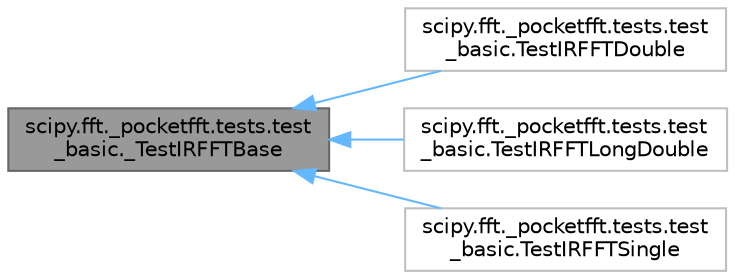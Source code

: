 digraph "scipy.fft._pocketfft.tests.test_basic._TestIRFFTBase"
{
 // LATEX_PDF_SIZE
  bgcolor="transparent";
  edge [fontname=Helvetica,fontsize=10,labelfontname=Helvetica,labelfontsize=10];
  node [fontname=Helvetica,fontsize=10,shape=box,height=0.2,width=0.4];
  rankdir="LR";
  Node1 [id="Node000001",label="scipy.fft._pocketfft.tests.test\l_basic._TestIRFFTBase",height=0.2,width=0.4,color="gray40", fillcolor="grey60", style="filled", fontcolor="black",tooltip=" "];
  Node1 -> Node2 [id="edge1_Node000001_Node000002",dir="back",color="steelblue1",style="solid",tooltip=" "];
  Node2 [id="Node000002",label="scipy.fft._pocketfft.tests.test\l_basic.TestIRFFTDouble",height=0.2,width=0.4,color="grey75", fillcolor="white", style="filled",URL="$d5/d43/classscipy_1_1fft_1_1__pocketfft_1_1tests_1_1test__basic_1_1TestIRFFTDouble.html",tooltip=" "];
  Node1 -> Node3 [id="edge2_Node000001_Node000003",dir="back",color="steelblue1",style="solid",tooltip=" "];
  Node3 [id="Node000003",label="scipy.fft._pocketfft.tests.test\l_basic.TestIRFFTLongDouble",height=0.2,width=0.4,color="grey75", fillcolor="white", style="filled",URL="$d4/d8a/classscipy_1_1fft_1_1__pocketfft_1_1tests_1_1test__basic_1_1TestIRFFTLongDouble.html",tooltip=" "];
  Node1 -> Node4 [id="edge3_Node000001_Node000004",dir="back",color="steelblue1",style="solid",tooltip=" "];
  Node4 [id="Node000004",label="scipy.fft._pocketfft.tests.test\l_basic.TestIRFFTSingle",height=0.2,width=0.4,color="grey75", fillcolor="white", style="filled",URL="$da/dc0/classscipy_1_1fft_1_1__pocketfft_1_1tests_1_1test__basic_1_1TestIRFFTSingle.html",tooltip=" "];
}
